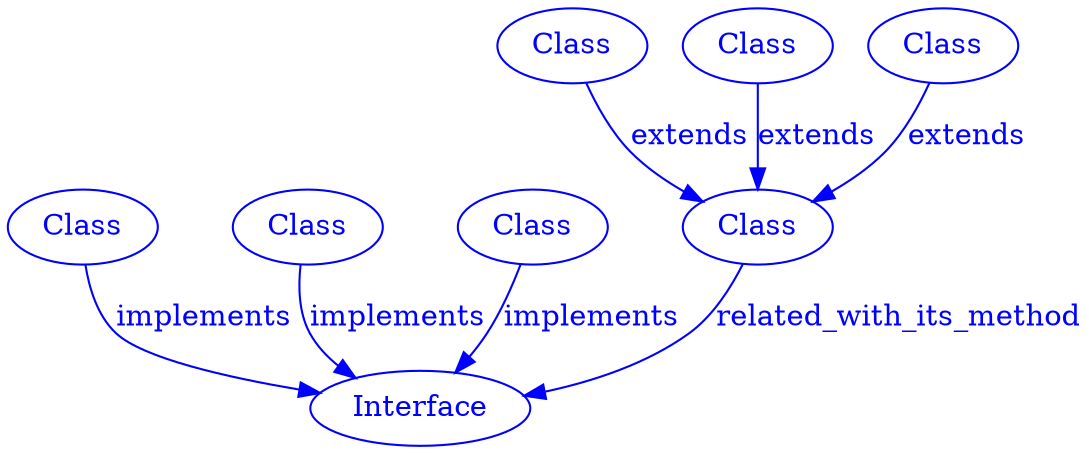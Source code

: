 digraph SubdueGraph {
  110 [label="Interface",color=blue,fontcolor=blue];
  245 [label="Class",color=blue,fontcolor=blue];
  261 [label="Class",color=blue,fontcolor=blue];
  299 [label="Class",color=blue,fontcolor=blue];
  343 [label="Class",color=blue,fontcolor=blue];
  372 [label="Class",color=blue,fontcolor=blue];
  381 [label="Class",color=blue,fontcolor=blue];
  453 [label="Class",color=blue,fontcolor=blue];
  245 -> 453 [label="extends",color=blue,fontcolor=blue];
  261 -> 453 [label="extends",color=blue,fontcolor=blue];
  299 -> 110 [label="implements",color=blue,fontcolor=blue];
  343 -> 453 [label="extends",color=blue,fontcolor=blue];
  372 -> 110 [label="implements",color=blue,fontcolor=blue];
  381 -> 110 [label="implements",color=blue,fontcolor=blue];
  453 -> 110 [label="related_with_its_method",color=blue,fontcolor=blue];
}
